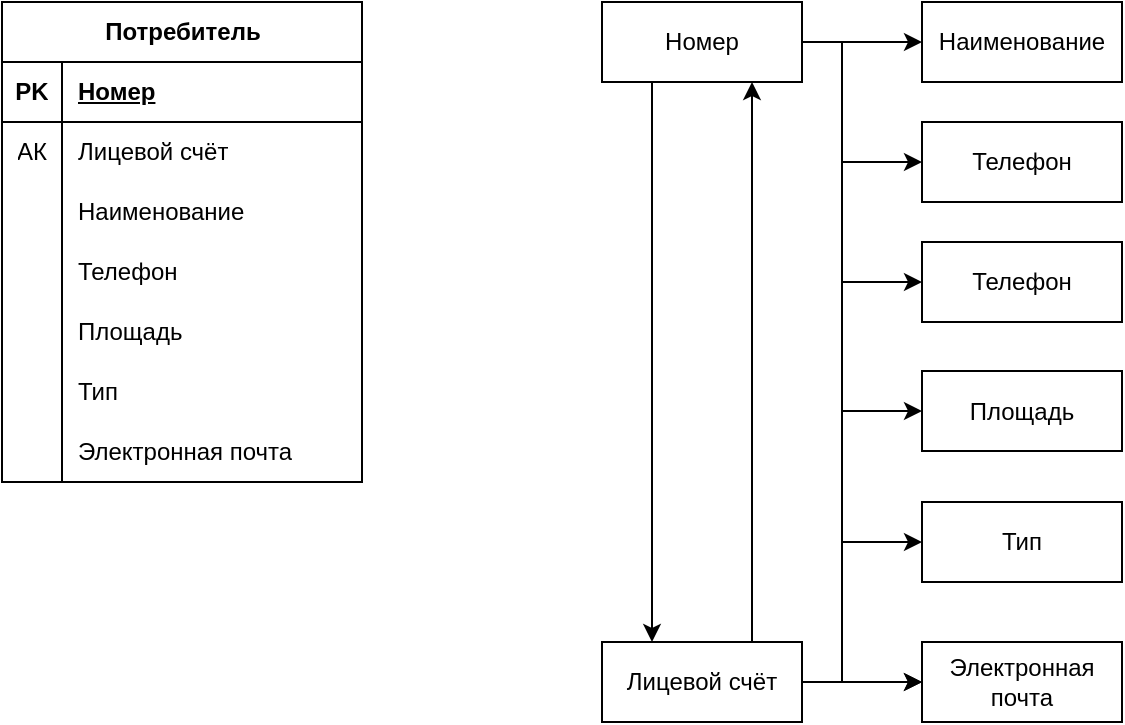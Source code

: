 <mxfile version="23.1.5" type="device">
  <diagram name="Страница — 1" id="O0sHcENuWVr8Q17W4khL">
    <mxGraphModel dx="-35" dy="1236" grid="1" gridSize="10" guides="1" tooltips="1" connect="1" arrows="1" fold="1" page="1" pageScale="1" pageWidth="827" pageHeight="1169" math="0" shadow="0">
      <root>
        <mxCell id="0" />
        <mxCell id="1" parent="0" />
        <mxCell id="Zod5QKDYJkYycK7bttKR-1" value="Потребитель" style="shape=table;startSize=30;container=1;collapsible=1;childLayout=tableLayout;fixedRows=1;rowLines=0;fontStyle=1;align=center;resizeLast=1;html=1;metaEdit=0;" vertex="1" parent="1">
          <mxGeometry x="960" y="400" width="180" height="240" as="geometry">
            <mxRectangle y="550" width="120" height="30" as="alternateBounds" />
          </mxGeometry>
        </mxCell>
        <mxCell id="Zod5QKDYJkYycK7bttKR-2" value="" style="shape=tableRow;horizontal=0;startSize=0;swimlaneHead=0;swimlaneBody=0;fillColor=none;collapsible=0;dropTarget=0;points=[[0,0.5],[1,0.5]];portConstraint=eastwest;top=0;left=0;right=0;bottom=1;" vertex="1" parent="Zod5QKDYJkYycK7bttKR-1">
          <mxGeometry y="30" width="180" height="30" as="geometry" />
        </mxCell>
        <mxCell id="Zod5QKDYJkYycK7bttKR-3" value="PK" style="shape=partialRectangle;connectable=0;fillColor=none;top=0;left=0;bottom=0;right=0;fontStyle=1;overflow=hidden;whiteSpace=wrap;html=1;" vertex="1" parent="Zod5QKDYJkYycK7bttKR-2">
          <mxGeometry width="30" height="30" as="geometry">
            <mxRectangle width="30" height="30" as="alternateBounds" />
          </mxGeometry>
        </mxCell>
        <mxCell id="Zod5QKDYJkYycK7bttKR-4" value="Номер" style="shape=partialRectangle;connectable=0;fillColor=none;top=0;left=0;bottom=0;right=0;align=left;spacingLeft=6;fontStyle=5;overflow=hidden;whiteSpace=wrap;html=1;" vertex="1" parent="Zod5QKDYJkYycK7bttKR-2">
          <mxGeometry x="30" width="150" height="30" as="geometry">
            <mxRectangle width="150" height="30" as="alternateBounds" />
          </mxGeometry>
        </mxCell>
        <mxCell id="Zod5QKDYJkYycK7bttKR-5" value="" style="shape=tableRow;horizontal=0;startSize=0;swimlaneHead=0;swimlaneBody=0;fillColor=none;collapsible=0;dropTarget=0;points=[[0,0.5],[1,0.5]];portConstraint=eastwest;top=0;left=0;right=0;bottom=0;" vertex="1" parent="Zod5QKDYJkYycK7bttKR-1">
          <mxGeometry y="60" width="180" height="30" as="geometry" />
        </mxCell>
        <mxCell id="Zod5QKDYJkYycK7bttKR-6" value="АК" style="shape=partialRectangle;connectable=0;fillColor=none;top=0;left=0;bottom=0;right=0;editable=1;overflow=hidden;whiteSpace=wrap;html=1;" vertex="1" parent="Zod5QKDYJkYycK7bttKR-5">
          <mxGeometry width="30" height="30" as="geometry">
            <mxRectangle width="30" height="30" as="alternateBounds" />
          </mxGeometry>
        </mxCell>
        <mxCell id="Zod5QKDYJkYycK7bttKR-7" value="Лицевой счёт" style="shape=partialRectangle;connectable=0;fillColor=none;top=0;left=0;bottom=0;right=0;align=left;spacingLeft=6;overflow=hidden;whiteSpace=wrap;html=1;" vertex="1" parent="Zod5QKDYJkYycK7bttKR-5">
          <mxGeometry x="30" width="150" height="30" as="geometry">
            <mxRectangle width="150" height="30" as="alternateBounds" />
          </mxGeometry>
        </mxCell>
        <mxCell id="Zod5QKDYJkYycK7bttKR-8" value="" style="shape=tableRow;horizontal=0;startSize=0;swimlaneHead=0;swimlaneBody=0;fillColor=none;collapsible=0;dropTarget=0;points=[[0,0.5],[1,0.5]];portConstraint=eastwest;top=0;left=0;right=0;bottom=0;" vertex="1" parent="Zod5QKDYJkYycK7bttKR-1">
          <mxGeometry y="90" width="180" height="30" as="geometry" />
        </mxCell>
        <mxCell id="Zod5QKDYJkYycK7bttKR-9" value="" style="shape=partialRectangle;connectable=0;fillColor=none;top=0;left=0;bottom=0;right=0;editable=1;overflow=hidden;whiteSpace=wrap;html=1;" vertex="1" parent="Zod5QKDYJkYycK7bttKR-8">
          <mxGeometry width="30" height="30" as="geometry">
            <mxRectangle width="30" height="30" as="alternateBounds" />
          </mxGeometry>
        </mxCell>
        <mxCell id="Zod5QKDYJkYycK7bttKR-10" value="Наименование" style="shape=partialRectangle;connectable=0;fillColor=none;top=0;left=0;bottom=0;right=0;align=left;spacingLeft=6;overflow=hidden;whiteSpace=wrap;html=1;" vertex="1" parent="Zod5QKDYJkYycK7bttKR-8">
          <mxGeometry x="30" width="150" height="30" as="geometry">
            <mxRectangle width="150" height="30" as="alternateBounds" />
          </mxGeometry>
        </mxCell>
        <mxCell id="Zod5QKDYJkYycK7bttKR-11" value="" style="shape=tableRow;horizontal=0;startSize=0;swimlaneHead=0;swimlaneBody=0;fillColor=none;collapsible=0;dropTarget=0;points=[[0,0.5],[1,0.5]];portConstraint=eastwest;top=0;left=0;right=0;bottom=0;" vertex="1" parent="Zod5QKDYJkYycK7bttKR-1">
          <mxGeometry y="120" width="180" height="30" as="geometry" />
        </mxCell>
        <mxCell id="Zod5QKDYJkYycK7bttKR-12" value="" style="shape=partialRectangle;connectable=0;fillColor=none;top=0;left=0;bottom=0;right=0;editable=1;overflow=hidden;whiteSpace=wrap;html=1;" vertex="1" parent="Zod5QKDYJkYycK7bttKR-11">
          <mxGeometry width="30" height="30" as="geometry">
            <mxRectangle width="30" height="30" as="alternateBounds" />
          </mxGeometry>
        </mxCell>
        <mxCell id="Zod5QKDYJkYycK7bttKR-13" value="Телефон" style="shape=partialRectangle;connectable=0;fillColor=none;top=0;left=0;bottom=0;right=0;align=left;spacingLeft=6;overflow=hidden;whiteSpace=wrap;html=1;" vertex="1" parent="Zod5QKDYJkYycK7bttKR-11">
          <mxGeometry x="30" width="150" height="30" as="geometry">
            <mxRectangle width="150" height="30" as="alternateBounds" />
          </mxGeometry>
        </mxCell>
        <mxCell id="Zod5QKDYJkYycK7bttKR-14" style="shape=tableRow;horizontal=0;startSize=0;swimlaneHead=0;swimlaneBody=0;fillColor=none;collapsible=0;dropTarget=0;points=[[0,0.5],[1,0.5]];portConstraint=eastwest;top=0;left=0;right=0;bottom=0;" vertex="1" parent="Zod5QKDYJkYycK7bttKR-1">
          <mxGeometry y="150" width="180" height="30" as="geometry" />
        </mxCell>
        <mxCell id="Zod5QKDYJkYycK7bttKR-15" style="shape=partialRectangle;connectable=0;fillColor=none;top=0;left=0;bottom=0;right=0;editable=1;overflow=hidden;whiteSpace=wrap;html=1;" vertex="1" parent="Zod5QKDYJkYycK7bttKR-14">
          <mxGeometry width="30" height="30" as="geometry">
            <mxRectangle width="30" height="30" as="alternateBounds" />
          </mxGeometry>
        </mxCell>
        <mxCell id="Zod5QKDYJkYycK7bttKR-16" value="Площадь" style="shape=partialRectangle;connectable=0;fillColor=none;top=0;left=0;bottom=0;right=0;align=left;spacingLeft=6;overflow=hidden;whiteSpace=wrap;html=1;" vertex="1" parent="Zod5QKDYJkYycK7bttKR-14">
          <mxGeometry x="30" width="150" height="30" as="geometry">
            <mxRectangle width="150" height="30" as="alternateBounds" />
          </mxGeometry>
        </mxCell>
        <mxCell id="Zod5QKDYJkYycK7bttKR-17" style="shape=tableRow;horizontal=0;startSize=0;swimlaneHead=0;swimlaneBody=0;fillColor=none;collapsible=0;dropTarget=0;points=[[0,0.5],[1,0.5]];portConstraint=eastwest;top=0;left=0;right=0;bottom=0;" vertex="1" parent="Zod5QKDYJkYycK7bttKR-1">
          <mxGeometry y="180" width="180" height="30" as="geometry" />
        </mxCell>
        <mxCell id="Zod5QKDYJkYycK7bttKR-18" style="shape=partialRectangle;connectable=0;fillColor=none;top=0;left=0;bottom=0;right=0;editable=1;overflow=hidden;whiteSpace=wrap;html=1;" vertex="1" parent="Zod5QKDYJkYycK7bttKR-17">
          <mxGeometry width="30" height="30" as="geometry">
            <mxRectangle width="30" height="30" as="alternateBounds" />
          </mxGeometry>
        </mxCell>
        <mxCell id="Zod5QKDYJkYycK7bttKR-19" value="Тип" style="shape=partialRectangle;connectable=0;fillColor=none;top=0;left=0;bottom=0;right=0;align=left;spacingLeft=6;overflow=hidden;whiteSpace=wrap;html=1;" vertex="1" parent="Zod5QKDYJkYycK7bttKR-17">
          <mxGeometry x="30" width="150" height="30" as="geometry">
            <mxRectangle width="150" height="30" as="alternateBounds" />
          </mxGeometry>
        </mxCell>
        <mxCell id="Zod5QKDYJkYycK7bttKR-20" style="shape=tableRow;horizontal=0;startSize=0;swimlaneHead=0;swimlaneBody=0;fillColor=none;collapsible=0;dropTarget=0;points=[[0,0.5],[1,0.5]];portConstraint=eastwest;top=0;left=0;right=0;bottom=0;" vertex="1" parent="Zod5QKDYJkYycK7bttKR-1">
          <mxGeometry y="210" width="180" height="30" as="geometry" />
        </mxCell>
        <mxCell id="Zod5QKDYJkYycK7bttKR-21" style="shape=partialRectangle;connectable=0;fillColor=none;top=0;left=0;bottom=0;right=0;editable=1;overflow=hidden;whiteSpace=wrap;html=1;" vertex="1" parent="Zod5QKDYJkYycK7bttKR-20">
          <mxGeometry width="30" height="30" as="geometry">
            <mxRectangle width="30" height="30" as="alternateBounds" />
          </mxGeometry>
        </mxCell>
        <mxCell id="Zod5QKDYJkYycK7bttKR-22" value="Электронная почта" style="shape=partialRectangle;connectable=0;fillColor=none;top=0;left=0;bottom=0;right=0;align=left;spacingLeft=6;overflow=hidden;whiteSpace=wrap;html=1;" vertex="1" parent="Zod5QKDYJkYycK7bttKR-20">
          <mxGeometry x="30" width="150" height="30" as="geometry">
            <mxRectangle width="150" height="30" as="alternateBounds" />
          </mxGeometry>
        </mxCell>
        <mxCell id="Zod5QKDYJkYycK7bttKR-31" style="edgeStyle=orthogonalEdgeStyle;rounded=0;orthogonalLoop=1;jettySize=auto;html=1;entryX=0;entryY=0.5;entryDx=0;entryDy=0;" edge="1" parent="1" source="Zod5QKDYJkYycK7bttKR-23" target="Zod5QKDYJkYycK7bttKR-25">
          <mxGeometry relative="1" as="geometry">
            <Array as="points">
              <mxPoint x="1380" y="420" />
              <mxPoint x="1380" y="420" />
            </Array>
          </mxGeometry>
        </mxCell>
        <mxCell id="Zod5QKDYJkYycK7bttKR-32" style="edgeStyle=orthogonalEdgeStyle;rounded=0;orthogonalLoop=1;jettySize=auto;html=1;entryX=0;entryY=0.5;entryDx=0;entryDy=0;" edge="1" parent="1" source="Zod5QKDYJkYycK7bttKR-23" target="Zod5QKDYJkYycK7bttKR-26">
          <mxGeometry relative="1" as="geometry">
            <Array as="points">
              <mxPoint x="1380" y="420" />
              <mxPoint x="1380" y="480" />
            </Array>
          </mxGeometry>
        </mxCell>
        <mxCell id="Zod5QKDYJkYycK7bttKR-33" style="edgeStyle=orthogonalEdgeStyle;rounded=0;orthogonalLoop=1;jettySize=auto;html=1;entryX=0;entryY=0.5;entryDx=0;entryDy=0;" edge="1" parent="1" source="Zod5QKDYJkYycK7bttKR-23" target="Zod5QKDYJkYycK7bttKR-27">
          <mxGeometry relative="1" as="geometry">
            <Array as="points">
              <mxPoint x="1380" y="420" />
              <mxPoint x="1380" y="540" />
            </Array>
          </mxGeometry>
        </mxCell>
        <mxCell id="Zod5QKDYJkYycK7bttKR-34" style="edgeStyle=orthogonalEdgeStyle;rounded=0;orthogonalLoop=1;jettySize=auto;html=1;entryX=0;entryY=0.5;entryDx=0;entryDy=0;" edge="1" parent="1" source="Zod5QKDYJkYycK7bttKR-23" target="Zod5QKDYJkYycK7bttKR-28">
          <mxGeometry relative="1" as="geometry">
            <Array as="points">
              <mxPoint x="1380" y="420" />
              <mxPoint x="1380" y="605" />
            </Array>
          </mxGeometry>
        </mxCell>
        <mxCell id="Zod5QKDYJkYycK7bttKR-35" style="edgeStyle=orthogonalEdgeStyle;rounded=0;orthogonalLoop=1;jettySize=auto;html=1;entryX=0;entryY=0.5;entryDx=0;entryDy=0;" edge="1" parent="1" source="Zod5QKDYJkYycK7bttKR-23" target="Zod5QKDYJkYycK7bttKR-29">
          <mxGeometry relative="1" as="geometry">
            <Array as="points">
              <mxPoint x="1380" y="420" />
              <mxPoint x="1380" y="670" />
            </Array>
          </mxGeometry>
        </mxCell>
        <mxCell id="Zod5QKDYJkYycK7bttKR-36" style="edgeStyle=orthogonalEdgeStyle;rounded=0;orthogonalLoop=1;jettySize=auto;html=1;entryX=0;entryY=0.5;entryDx=0;entryDy=0;" edge="1" parent="1" source="Zod5QKDYJkYycK7bttKR-23" target="Zod5QKDYJkYycK7bttKR-30">
          <mxGeometry relative="1" as="geometry">
            <Array as="points">
              <mxPoint x="1380" y="420" />
              <mxPoint x="1380" y="740" />
            </Array>
          </mxGeometry>
        </mxCell>
        <mxCell id="Zod5QKDYJkYycK7bttKR-39" style="edgeStyle=orthogonalEdgeStyle;rounded=0;orthogonalLoop=1;jettySize=auto;html=1;exitX=0.25;exitY=1;exitDx=0;exitDy=0;entryX=0.25;entryY=0;entryDx=0;entryDy=0;" edge="1" parent="1" source="Zod5QKDYJkYycK7bttKR-23" target="Zod5QKDYJkYycK7bttKR-24">
          <mxGeometry relative="1" as="geometry" />
        </mxCell>
        <mxCell id="Zod5QKDYJkYycK7bttKR-23" value="Номер" style="whiteSpace=wrap;html=1;align=center;" vertex="1" parent="1">
          <mxGeometry x="1260" y="400" width="100" height="40" as="geometry" />
        </mxCell>
        <mxCell id="Zod5QKDYJkYycK7bttKR-37" style="edgeStyle=orthogonalEdgeStyle;rounded=0;orthogonalLoop=1;jettySize=auto;html=1;" edge="1" parent="1" source="Zod5QKDYJkYycK7bttKR-24">
          <mxGeometry relative="1" as="geometry">
            <mxPoint x="1420" y="740" as="targetPoint" />
          </mxGeometry>
        </mxCell>
        <mxCell id="Zod5QKDYJkYycK7bttKR-40" style="edgeStyle=orthogonalEdgeStyle;rounded=0;orthogonalLoop=1;jettySize=auto;html=1;exitX=0.75;exitY=0;exitDx=0;exitDy=0;entryX=0.75;entryY=1;entryDx=0;entryDy=0;" edge="1" parent="1" source="Zod5QKDYJkYycK7bttKR-24" target="Zod5QKDYJkYycK7bttKR-23">
          <mxGeometry relative="1" as="geometry" />
        </mxCell>
        <mxCell id="Zod5QKDYJkYycK7bttKR-24" value="Лицевой счёт" style="whiteSpace=wrap;html=1;align=center;" vertex="1" parent="1">
          <mxGeometry x="1260" y="720" width="100" height="40" as="geometry" />
        </mxCell>
        <mxCell id="Zod5QKDYJkYycK7bttKR-25" value="Наименование" style="whiteSpace=wrap;html=1;align=center;" vertex="1" parent="1">
          <mxGeometry x="1420" y="400" width="100" height="40" as="geometry" />
        </mxCell>
        <mxCell id="Zod5QKDYJkYycK7bttKR-26" value="Телефон" style="whiteSpace=wrap;html=1;align=center;" vertex="1" parent="1">
          <mxGeometry x="1420" y="460" width="100" height="40" as="geometry" />
        </mxCell>
        <mxCell id="Zod5QKDYJkYycK7bttKR-27" value="Телефон" style="whiteSpace=wrap;html=1;align=center;" vertex="1" parent="1">
          <mxGeometry x="1420" y="520" width="100" height="40" as="geometry" />
        </mxCell>
        <mxCell id="Zod5QKDYJkYycK7bttKR-28" value="Площадь" style="whiteSpace=wrap;html=1;align=center;" vertex="1" parent="1">
          <mxGeometry x="1420" y="584.5" width="100" height="40" as="geometry" />
        </mxCell>
        <mxCell id="Zod5QKDYJkYycK7bttKR-29" value="Тип" style="whiteSpace=wrap;html=1;align=center;" vertex="1" parent="1">
          <mxGeometry x="1420" y="650" width="100" height="40" as="geometry" />
        </mxCell>
        <mxCell id="Zod5QKDYJkYycK7bttKR-30" value="Электронная почта" style="whiteSpace=wrap;html=1;align=center;" vertex="1" parent="1">
          <mxGeometry x="1420" y="720" width="100" height="40" as="geometry" />
        </mxCell>
      </root>
    </mxGraphModel>
  </diagram>
</mxfile>
